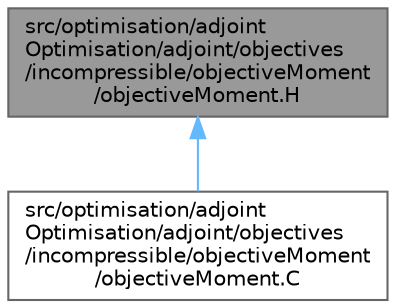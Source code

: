 digraph "src/optimisation/adjointOptimisation/adjoint/objectives/incompressible/objectiveMoment/objectiveMoment.H"
{
 // LATEX_PDF_SIZE
  bgcolor="transparent";
  edge [fontname=Helvetica,fontsize=10,labelfontname=Helvetica,labelfontsize=10];
  node [fontname=Helvetica,fontsize=10,shape=box,height=0.2,width=0.4];
  Node1 [id="Node000001",label="src/optimisation/adjoint\lOptimisation/adjoint/objectives\l/incompressible/objectiveMoment\l/objectiveMoment.H",height=0.2,width=0.4,color="gray40", fillcolor="grey60", style="filled", fontcolor="black",tooltip=" "];
  Node1 -> Node2 [id="edge1_Node000001_Node000002",dir="back",color="steelblue1",style="solid",tooltip=" "];
  Node2 [id="Node000002",label="src/optimisation/adjoint\lOptimisation/adjoint/objectives\l/incompressible/objectiveMoment\l/objectiveMoment.C",height=0.2,width=0.4,color="grey40", fillcolor="white", style="filled",URL="$objectiveMoment_8C.html",tooltip=" "];
}
